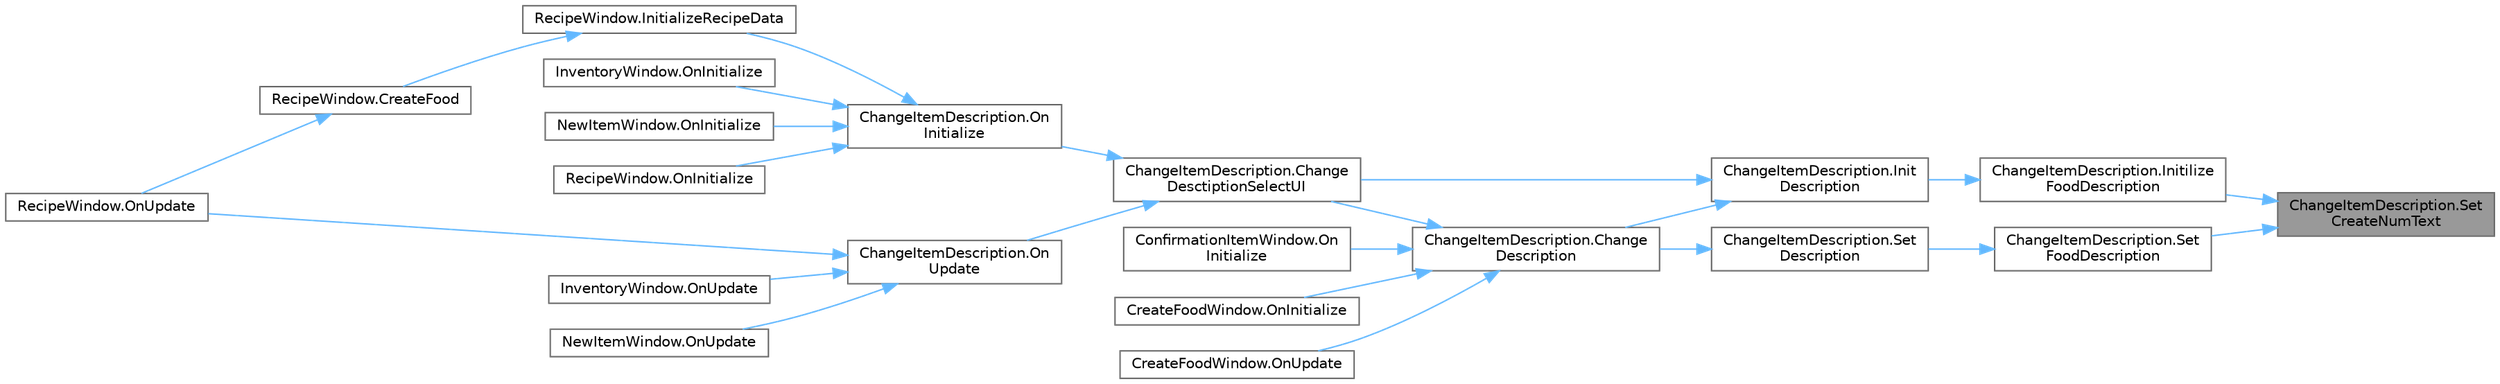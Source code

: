 digraph "ChangeItemDescription.SetCreateNumText"
{
 // LATEX_PDF_SIZE
  bgcolor="transparent";
  edge [fontname=Helvetica,fontsize=10,labelfontname=Helvetica,labelfontsize=10];
  node [fontname=Helvetica,fontsize=10,shape=box,height=0.2,width=0.4];
  rankdir="RL";
  Node1 [id="Node000001",label="ChangeItemDescription.Set\lCreateNumText",height=0.2,width=0.4,color="gray40", fillcolor="grey60", style="filled", fontcolor="black",tooltip=" "];
  Node1 -> Node2 [id="edge1_Node000001_Node000002",dir="back",color="steelblue1",style="solid",tooltip=" "];
  Node2 [id="Node000002",label="ChangeItemDescription.Initilize\lFoodDescription",height=0.2,width=0.4,color="grey40", fillcolor="white", style="filled",URL="$class_change_item_description.html#a15ac04f0021888d0063fb47e84983171",tooltip=" "];
  Node2 -> Node3 [id="edge2_Node000002_Node000003",dir="back",color="steelblue1",style="solid",tooltip=" "];
  Node3 [id="Node000003",label="ChangeItemDescription.Init\lDescription",height=0.2,width=0.4,color="grey40", fillcolor="white", style="filled",URL="$class_change_item_description.html#a8fea78d4ad9d25fed84d8b30b905ad88",tooltip=" "];
  Node3 -> Node4 [id="edge3_Node000003_Node000004",dir="back",color="steelblue1",style="solid",tooltip=" "];
  Node4 [id="Node000004",label="ChangeItemDescription.Change\lDescription",height=0.2,width=0.4,color="grey40", fillcolor="white", style="filled",URL="$class_change_item_description.html#a2b30636ef288a5a11353836e028378ed",tooltip="引数アイテムIDを基に説明文を更新"];
  Node4 -> Node5 [id="edge4_Node000004_Node000005",dir="back",color="steelblue1",style="solid",tooltip=" "];
  Node5 [id="Node000005",label="ChangeItemDescription.Change\lDesctiptionSelectUI",height=0.2,width=0.4,color="grey40", fillcolor="white", style="filled",URL="$class_change_item_description.html#a8ea36af0b54755cf79893a9faf794392",tooltip="選択中のItemSlotDataを基に説明文を更新"];
  Node5 -> Node6 [id="edge5_Node000005_Node000006",dir="back",color="steelblue1",style="solid",tooltip=" "];
  Node6 [id="Node000006",label="ChangeItemDescription.On\lInitialize",height=0.2,width=0.4,color="grey40", fillcolor="white", style="filled",URL="$class_change_item_description.html#a372615885181314c2bf445cc29d00601",tooltip=" "];
  Node6 -> Node7 [id="edge6_Node000006_Node000007",dir="back",color="steelblue1",style="solid",tooltip=" "];
  Node7 [id="Node000007",label="RecipeWindow.InitializeRecipeData",height=0.2,width=0.4,color="grey40", fillcolor="white", style="filled",URL="$class_recipe_window.html#ad4eafb7e174f9c4fafa30a88ebe76a2d",tooltip=" "];
  Node7 -> Node8 [id="edge7_Node000007_Node000008",dir="back",color="steelblue1",style="solid",tooltip=" "];
  Node8 [id="Node000008",label="RecipeWindow.CreateFood",height=0.2,width=0.4,color="grey40", fillcolor="white", style="filled",URL="$class_recipe_window.html#ab3a9d5f3f65f42b3ba0007374b8b592b",tooltip=" "];
  Node8 -> Node9 [id="edge8_Node000008_Node000009",dir="back",color="steelblue1",style="solid",tooltip=" "];
  Node9 [id="Node000009",label="RecipeWindow.OnUpdate",height=0.2,width=0.4,color="grey40", fillcolor="white", style="filled",URL="$class_recipe_window.html#a91631656f295517aab1d288bc6a5ba8b",tooltip=" "];
  Node6 -> Node10 [id="edge9_Node000006_Node000010",dir="back",color="steelblue1",style="solid",tooltip=" "];
  Node10 [id="Node000010",label="InventoryWindow.OnInitialize",height=0.2,width=0.4,color="grey40", fillcolor="white", style="filled",URL="$class_inventory_window.html#a6abe077e96dcd738cf1861c93de55a60",tooltip=" "];
  Node6 -> Node11 [id="edge10_Node000006_Node000011",dir="back",color="steelblue1",style="solid",tooltip=" "];
  Node11 [id="Node000011",label="NewItemWindow.OnInitialize",height=0.2,width=0.4,color="grey40", fillcolor="white", style="filled",URL="$class_new_item_window.html#ad183bec63c6a4bd4ab06429128ab810f",tooltip=" "];
  Node6 -> Node12 [id="edge11_Node000006_Node000012",dir="back",color="steelblue1",style="solid",tooltip=" "];
  Node12 [id="Node000012",label="RecipeWindow.OnInitialize",height=0.2,width=0.4,color="grey40", fillcolor="white", style="filled",URL="$class_recipe_window.html#a0e9133c42b107372f56fb6a6e24e4cea",tooltip=" "];
  Node5 -> Node13 [id="edge12_Node000005_Node000013",dir="back",color="steelblue1",style="solid",tooltip=" "];
  Node13 [id="Node000013",label="ChangeItemDescription.On\lUpdate",height=0.2,width=0.4,color="grey40", fillcolor="white", style="filled",URL="$class_change_item_description.html#add800bb5c8e841af0e1e9365272e371e",tooltip=" "];
  Node13 -> Node14 [id="edge13_Node000013_Node000014",dir="back",color="steelblue1",style="solid",tooltip=" "];
  Node14 [id="Node000014",label="InventoryWindow.OnUpdate",height=0.2,width=0.4,color="grey40", fillcolor="white", style="filled",URL="$class_inventory_window.html#a735ed76fd07862674c24d7afa1f6fe21",tooltip=" "];
  Node13 -> Node15 [id="edge14_Node000013_Node000015",dir="back",color="steelblue1",style="solid",tooltip=" "];
  Node15 [id="Node000015",label="NewItemWindow.OnUpdate",height=0.2,width=0.4,color="grey40", fillcolor="white", style="filled",URL="$class_new_item_window.html#aa34ebf692699bb6f404d289a3142a7bb",tooltip=" "];
  Node13 -> Node9 [id="edge15_Node000013_Node000009",dir="back",color="steelblue1",style="solid",tooltip=" "];
  Node4 -> Node16 [id="edge16_Node000004_Node000016",dir="back",color="steelblue1",style="solid",tooltip=" "];
  Node16 [id="Node000016",label="ConfirmationItemWindow.On\lInitialize",height=0.2,width=0.4,color="grey40", fillcolor="white", style="filled",URL="$class_confirmation_item_window.html#acdc82ef8e40455a38444fc8649679b33",tooltip=" "];
  Node4 -> Node17 [id="edge17_Node000004_Node000017",dir="back",color="steelblue1",style="solid",tooltip=" "];
  Node17 [id="Node000017",label="CreateFoodWindow.OnInitialize",height=0.2,width=0.4,color="grey40", fillcolor="white", style="filled",URL="$class_create_food_window.html#a0c5756f960fa02c86581f7171c6b5452",tooltip=" "];
  Node4 -> Node18 [id="edge18_Node000004_Node000018",dir="back",color="steelblue1",style="solid",tooltip=" "];
  Node18 [id="Node000018",label="CreateFoodWindow.OnUpdate",height=0.2,width=0.4,color="grey40", fillcolor="white", style="filled",URL="$class_create_food_window.html#add6e26869c70228c376ff3531aee63dc",tooltip=" "];
  Node3 -> Node5 [id="edge19_Node000003_Node000005",dir="back",color="steelblue1",style="solid",tooltip=" "];
  Node1 -> Node19 [id="edge20_Node000001_Node000019",dir="back",color="steelblue1",style="solid",tooltip=" "];
  Node19 [id="Node000019",label="ChangeItemDescription.Set\lFoodDescription",height=0.2,width=0.4,color="grey40", fillcolor="white", style="filled",URL="$class_change_item_description.html#a45c3782e49d4e0c40a6e78e15f8c3916",tooltip=" "];
  Node19 -> Node20 [id="edge21_Node000019_Node000020",dir="back",color="steelblue1",style="solid",tooltip=" "];
  Node20 [id="Node000020",label="ChangeItemDescription.Set\lDescription",height=0.2,width=0.4,color="grey40", fillcolor="white", style="filled",URL="$class_change_item_description.html#a80f1cb0c60ae117de04d58a221747612",tooltip=" "];
  Node20 -> Node4 [id="edge22_Node000020_Node000004",dir="back",color="steelblue1",style="solid",tooltip=" "];
}
